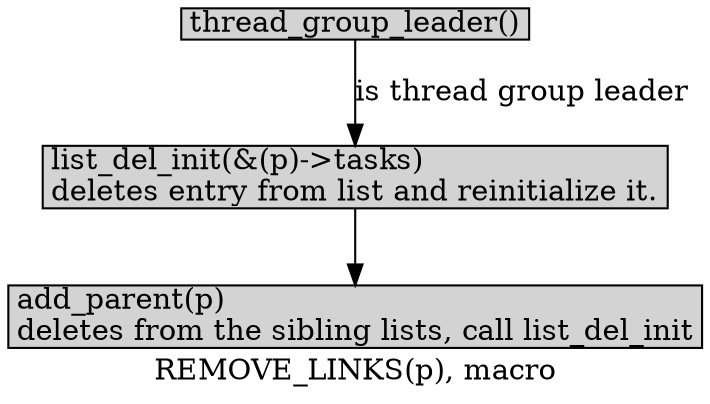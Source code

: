 digraph list_REMOVE_LINKS{
        label="REMOVE_LINKS(p), macro";
        size="10,18";
        ratio=filled;
        
	node[style=filled, shape = box, margin="0.05,0.005",height="0.1",width="0.1"];

	thread_group_leader[label="thread_group_leader()"];
	list_del_init[label="list_del_init(&(p)->tasks)\ldeletes entry from list and reinitialize it."];
	remove_parent[label="add_parent(p)\ldeletes from the sibling lists, call list_del_init"];

	thread_group_leader -> list_del_init[label="is thread group leader"];
	list_del_init -> remove_parent;
	
}
